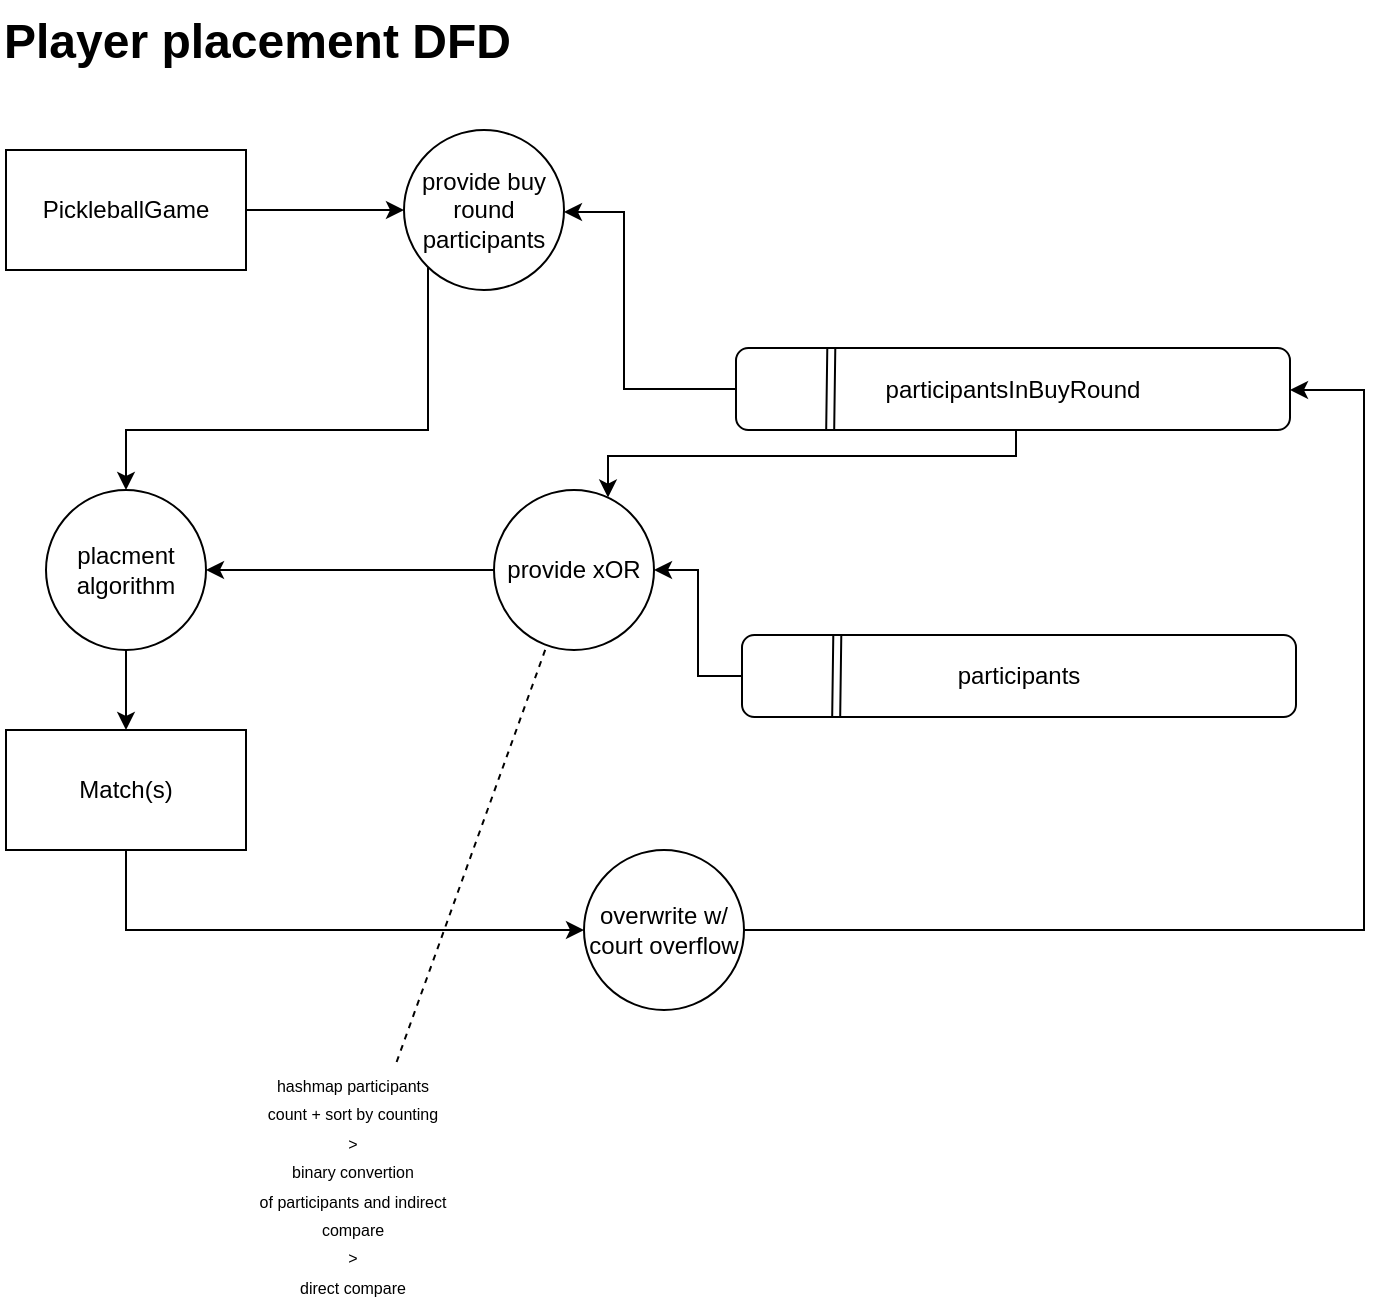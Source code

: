 <mxfile version="24.6.4" type="device">
  <diagram id="IeJW0ZlFqhKMoChA2KOu" name="Page-1">
    <mxGraphModel dx="664" dy="596" grid="0" gridSize="10" guides="1" tooltips="1" connect="1" arrows="1" fold="1" page="1" pageScale="1" pageWidth="850" pageHeight="1100" math="0" shadow="0">
      <root>
        <mxCell id="0" />
        <mxCell id="1" parent="0" />
        <mxCell id="Uhq5YBoEHpC8XfGF-FOm-1" value="&lt;h1 style=&quot;margin-top: 0px;&quot;&gt;Player placement DFD&lt;/h1&gt;" style="text;html=1;whiteSpace=wrap;overflow=hidden;rounded=0;" parent="1" vertex="1">
          <mxGeometry x="53" y="155" width="360" height="50" as="geometry" />
        </mxCell>
        <mxCell id="0Y-vKRixQphdZRt5s6qf-22" style="edgeStyle=orthogonalEdgeStyle;rounded=0;orthogonalLoop=1;jettySize=auto;html=1;" edge="1" parent="1" source="Uhq5YBoEHpC8XfGF-FOm-15" target="0Y-vKRixQphdZRt5s6qf-3">
          <mxGeometry relative="1" as="geometry" />
        </mxCell>
        <mxCell id="Uhq5YBoEHpC8XfGF-FOm-15" value="PickleballGame" style="rounded=0;whiteSpace=wrap;html=1;" parent="1" vertex="1">
          <mxGeometry x="56" y="230" width="120" height="60" as="geometry" />
        </mxCell>
        <mxCell id="0Y-vKRixQphdZRt5s6qf-28" style="edgeStyle=orthogonalEdgeStyle;rounded=0;orthogonalLoop=1;jettySize=auto;html=1;" edge="1" parent="1" source="0Y-vKRixQphdZRt5s6qf-1" target="0Y-vKRixQphdZRt5s6qf-27">
          <mxGeometry relative="1" as="geometry">
            <Array as="points">
              <mxPoint x="116" y="620" />
            </Array>
          </mxGeometry>
        </mxCell>
        <mxCell id="0Y-vKRixQphdZRt5s6qf-1" value="Match(s)" style="rounded=0;whiteSpace=wrap;html=1;" vertex="1" parent="1">
          <mxGeometry x="56" y="520" width="120" height="60" as="geometry" />
        </mxCell>
        <mxCell id="0Y-vKRixQphdZRt5s6qf-25" style="edgeStyle=orthogonalEdgeStyle;rounded=0;orthogonalLoop=1;jettySize=auto;html=1;" edge="1" parent="1" source="0Y-vKRixQphdZRt5s6qf-3" target="0Y-vKRixQphdZRt5s6qf-30">
          <mxGeometry relative="1" as="geometry">
            <Array as="points">
              <mxPoint x="267" y="370" />
              <mxPoint x="116" y="370" />
            </Array>
          </mxGeometry>
        </mxCell>
        <mxCell id="0Y-vKRixQphdZRt5s6qf-3" value="provide buy round participants" style="ellipse;whiteSpace=wrap;html=1;aspect=fixed;" vertex="1" parent="1">
          <mxGeometry x="255" y="220" width="80" height="80" as="geometry" />
        </mxCell>
        <mxCell id="0Y-vKRixQphdZRt5s6qf-7" value="" style="group" vertex="1" connectable="0" parent="1">
          <mxGeometry x="424" y="472.5" width="277" height="41" as="geometry" />
        </mxCell>
        <mxCell id="0Y-vKRixQphdZRt5s6qf-4" value="participants" style="rounded=1;whiteSpace=wrap;html=1;" vertex="1" parent="0Y-vKRixQphdZRt5s6qf-7">
          <mxGeometry width="277" height="41" as="geometry" />
        </mxCell>
        <mxCell id="0Y-vKRixQphdZRt5s6qf-6" value="" style="shape=link;html=1;rounded=0;entryX=0.172;entryY=0.003;entryDx=0;entryDy=0;entryPerimeter=0;exitX=0.17;exitY=1.002;exitDx=0;exitDy=0;exitPerimeter=0;" edge="1" parent="0Y-vKRixQphdZRt5s6qf-7" source="0Y-vKRixQphdZRt5s6qf-4" target="0Y-vKRixQphdZRt5s6qf-4">
          <mxGeometry width="100" relative="1" as="geometry">
            <mxPoint x="45" y="38" as="sourcePoint" />
            <mxPoint x="391" y="107" as="targetPoint" />
          </mxGeometry>
        </mxCell>
        <mxCell id="0Y-vKRixQphdZRt5s6qf-9" value="" style="group" vertex="1" connectable="0" parent="1">
          <mxGeometry x="421" y="329" width="277" height="41" as="geometry" />
        </mxCell>
        <mxCell id="0Y-vKRixQphdZRt5s6qf-10" value="participantsInBuyRound" style="rounded=1;whiteSpace=wrap;html=1;" vertex="1" parent="0Y-vKRixQphdZRt5s6qf-9">
          <mxGeometry width="277" height="41" as="geometry" />
        </mxCell>
        <mxCell id="0Y-vKRixQphdZRt5s6qf-11" value="" style="shape=link;html=1;rounded=0;entryX=0.172;entryY=0.003;entryDx=0;entryDy=0;entryPerimeter=0;exitX=0.17;exitY=1.002;exitDx=0;exitDy=0;exitPerimeter=0;" edge="1" parent="0Y-vKRixQphdZRt5s6qf-9" source="0Y-vKRixQphdZRt5s6qf-10" target="0Y-vKRixQphdZRt5s6qf-10">
          <mxGeometry width="100" relative="1" as="geometry">
            <mxPoint x="45" y="38" as="sourcePoint" />
            <mxPoint x="391" y="107" as="targetPoint" />
          </mxGeometry>
        </mxCell>
        <mxCell id="0Y-vKRixQphdZRt5s6qf-24" style="edgeStyle=orthogonalEdgeStyle;rounded=0;orthogonalLoop=1;jettySize=auto;html=1;" edge="1" parent="1" source="0Y-vKRixQphdZRt5s6qf-18" target="0Y-vKRixQphdZRt5s6qf-30">
          <mxGeometry relative="1" as="geometry" />
        </mxCell>
        <mxCell id="0Y-vKRixQphdZRt5s6qf-18" value="provide&amp;nbsp;xOR" style="ellipse;whiteSpace=wrap;html=1;aspect=fixed;" vertex="1" parent="1">
          <mxGeometry x="300" y="400" width="80" height="80" as="geometry" />
        </mxCell>
        <mxCell id="0Y-vKRixQphdZRt5s6qf-19" style="edgeStyle=orthogonalEdgeStyle;rounded=0;orthogonalLoop=1;jettySize=auto;html=1;" edge="1" parent="1" source="0Y-vKRixQphdZRt5s6qf-10" target="0Y-vKRixQphdZRt5s6qf-3">
          <mxGeometry relative="1" as="geometry">
            <Array as="points">
              <mxPoint x="365" y="350" />
              <mxPoint x="365" y="261" />
            </Array>
          </mxGeometry>
        </mxCell>
        <mxCell id="0Y-vKRixQphdZRt5s6qf-21" style="edgeStyle=orthogonalEdgeStyle;rounded=0;orthogonalLoop=1;jettySize=auto;html=1;" edge="1" parent="1" source="0Y-vKRixQphdZRt5s6qf-4" target="0Y-vKRixQphdZRt5s6qf-18">
          <mxGeometry relative="1" as="geometry" />
        </mxCell>
        <mxCell id="0Y-vKRixQphdZRt5s6qf-26" style="edgeStyle=orthogonalEdgeStyle;rounded=0;orthogonalLoop=1;jettySize=auto;html=1;" edge="1" parent="1" source="0Y-vKRixQphdZRt5s6qf-10" target="0Y-vKRixQphdZRt5s6qf-18">
          <mxGeometry relative="1" as="geometry">
            <Array as="points">
              <mxPoint x="561" y="383" />
              <mxPoint x="357" y="383" />
              <mxPoint x="357" y="437" />
            </Array>
          </mxGeometry>
        </mxCell>
        <mxCell id="0Y-vKRixQphdZRt5s6qf-29" style="edgeStyle=orthogonalEdgeStyle;rounded=0;orthogonalLoop=1;jettySize=auto;html=1;" edge="1" parent="1" source="0Y-vKRixQphdZRt5s6qf-27" target="0Y-vKRixQphdZRt5s6qf-10">
          <mxGeometry relative="1" as="geometry">
            <Array as="points">
              <mxPoint x="735" y="620" />
              <mxPoint x="735" y="350" />
            </Array>
          </mxGeometry>
        </mxCell>
        <mxCell id="0Y-vKRixQphdZRt5s6qf-27" value="overwrite w/ court overflow" style="ellipse;whiteSpace=wrap;html=1;aspect=fixed;" vertex="1" parent="1">
          <mxGeometry x="345" y="580" width="80" height="80" as="geometry" />
        </mxCell>
        <mxCell id="0Y-vKRixQphdZRt5s6qf-31" style="edgeStyle=orthogonalEdgeStyle;rounded=0;orthogonalLoop=1;jettySize=auto;html=1;" edge="1" parent="1" source="0Y-vKRixQphdZRt5s6qf-30" target="0Y-vKRixQphdZRt5s6qf-1">
          <mxGeometry relative="1" as="geometry" />
        </mxCell>
        <mxCell id="0Y-vKRixQphdZRt5s6qf-30" value="placment algorithm" style="ellipse;whiteSpace=wrap;html=1;aspect=fixed;" vertex="1" parent="1">
          <mxGeometry x="76" y="400" width="80" height="80" as="geometry" />
        </mxCell>
        <mxCell id="0Y-vKRixQphdZRt5s6qf-34" style="rounded=0;orthogonalLoop=1;jettySize=auto;html=1;endArrow=none;endFill=0;dashed=1;" edge="1" parent="1" source="0Y-vKRixQphdZRt5s6qf-33" target="0Y-vKRixQphdZRt5s6qf-18">
          <mxGeometry relative="1" as="geometry" />
        </mxCell>
        <mxCell id="0Y-vKRixQphdZRt5s6qf-33" value="&lt;font style=&quot;font-size: 8px;&quot;&gt;hashmap participants count + sort by counting&lt;/font&gt;&lt;div&gt;&lt;font style=&quot;font-size: 8px;&quot;&gt;&amp;gt;&lt;br&gt;binary convertion of&amp;nbsp;&lt;span style=&quot;background-color: initial;&quot;&gt;participants and indirect compare&lt;/span&gt;&lt;br&gt;&lt;/font&gt;&lt;/div&gt;&lt;div&gt;&lt;font style=&quot;font-size: 8px;&quot;&gt;&lt;span style=&quot;background-color: initial;&quot;&gt;&amp;gt;&lt;/span&gt;&lt;/font&gt;&lt;/div&gt;&lt;div&gt;&lt;font style=&quot;font-size: 8px;&quot;&gt;&lt;span style=&quot;background-color: initial;&quot;&gt;direct compare&lt;/span&gt;&lt;/font&gt;&lt;/div&gt;" style="text;html=1;align=center;verticalAlign=middle;whiteSpace=wrap;rounded=0;" vertex="1" parent="1">
          <mxGeometry x="180" y="686" width="99" height="121" as="geometry" />
        </mxCell>
      </root>
    </mxGraphModel>
  </diagram>
</mxfile>

